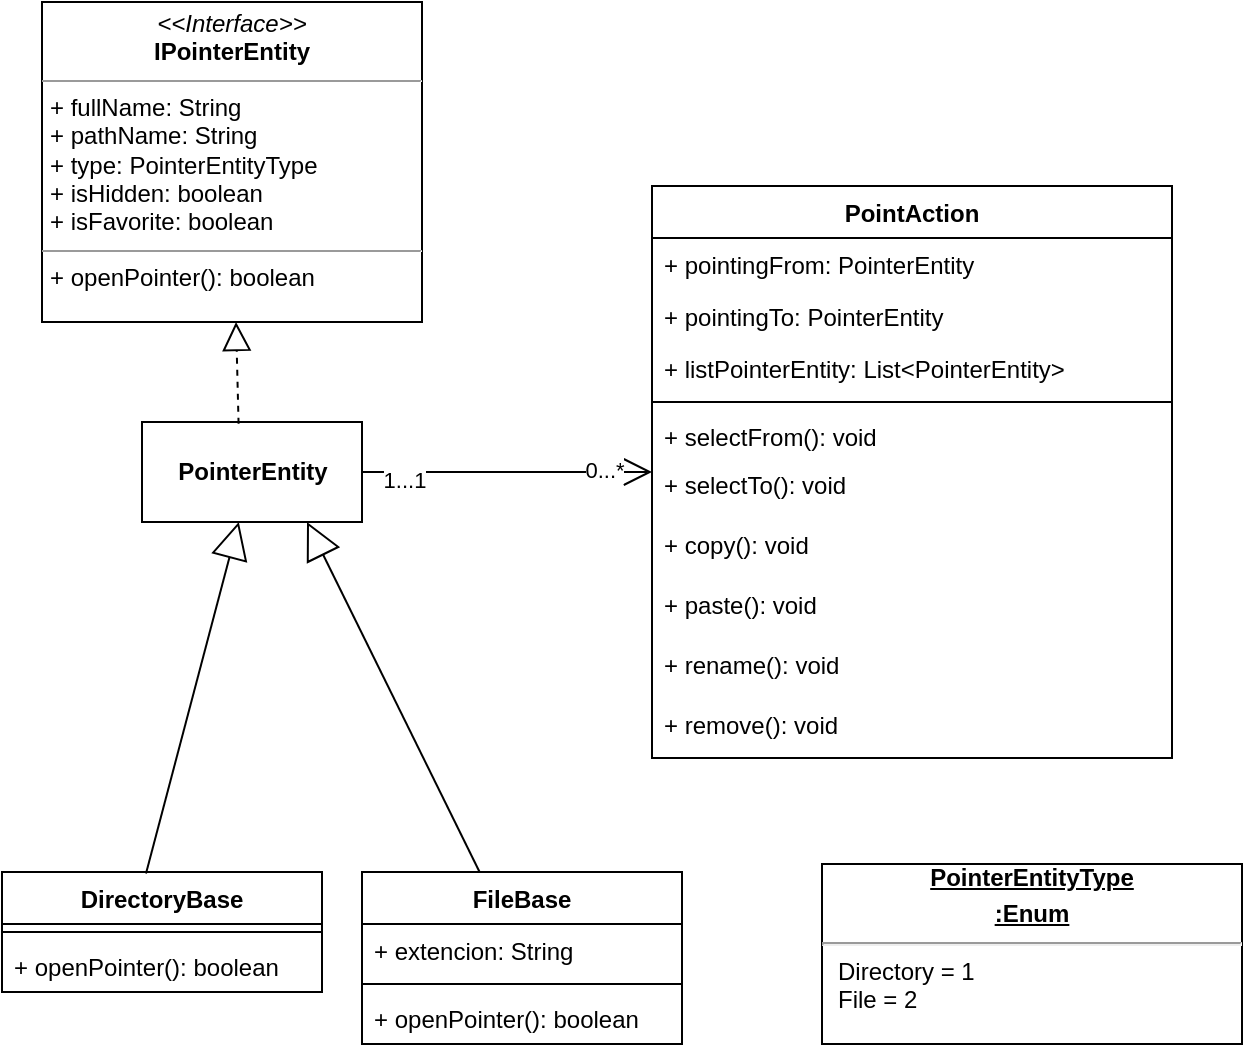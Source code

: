 <mxfile version="20.5.1" type="device"><diagram id="ghoBOOvRN7dqiKppAsmC" name="Página-1"><mxGraphModel dx="1185" dy="635" grid="1" gridSize="10" guides="1" tooltips="1" connect="1" arrows="1" fold="1" page="1" pageScale="1" pageWidth="1169" pageHeight="827" math="0" shadow="0"><root><mxCell id="0"/><mxCell id="1" parent="0"/><mxCell id="kDIGFq19UTQqUZZNTTbx-7" value="PointAction" style="swimlane;fontStyle=1;align=center;verticalAlign=top;childLayout=stackLayout;horizontal=1;startSize=26;horizontalStack=0;resizeParent=1;resizeParentMax=0;resizeLast=0;collapsible=1;marginBottom=0;" vertex="1" parent="1"><mxGeometry x="475" y="172" width="260" height="286" as="geometry"/></mxCell><mxCell id="kDIGFq19UTQqUZZNTTbx-8" value="+ pointingFrom: PointerEntity" style="text;strokeColor=none;fillColor=none;align=left;verticalAlign=top;spacingLeft=4;spacingRight=4;overflow=hidden;rotatable=0;points=[[0,0.5],[1,0.5]];portConstraint=eastwest;" vertex="1" parent="kDIGFq19UTQqUZZNTTbx-7"><mxGeometry y="26" width="260" height="26" as="geometry"/></mxCell><mxCell id="kDIGFq19UTQqUZZNTTbx-12" value="+ pointingTo: PointerEntity" style="text;strokeColor=none;fillColor=none;align=left;verticalAlign=top;spacingLeft=4;spacingRight=4;overflow=hidden;rotatable=0;points=[[0,0.5],[1,0.5]];portConstraint=eastwest;" vertex="1" parent="kDIGFq19UTQqUZZNTTbx-7"><mxGeometry y="52" width="260" height="26" as="geometry"/></mxCell><mxCell id="kDIGFq19UTQqUZZNTTbx-53" value="+ listPointerEntity: List&lt;PointerEntity&gt;" style="text;strokeColor=none;fillColor=none;align=left;verticalAlign=top;spacingLeft=4;spacingRight=4;overflow=hidden;rotatable=0;points=[[0,0.5],[1,0.5]];portConstraint=eastwest;" vertex="1" parent="kDIGFq19UTQqUZZNTTbx-7"><mxGeometry y="78" width="260" height="26" as="geometry"/></mxCell><mxCell id="kDIGFq19UTQqUZZNTTbx-9" value="" style="line;strokeWidth=1;fillColor=none;align=left;verticalAlign=middle;spacingTop=-1;spacingLeft=3;spacingRight=3;rotatable=0;labelPosition=right;points=[];portConstraint=eastwest;strokeColor=inherit;" vertex="1" parent="kDIGFq19UTQqUZZNTTbx-7"><mxGeometry y="104" width="260" height="8" as="geometry"/></mxCell><mxCell id="kDIGFq19UTQqUZZNTTbx-10" value="+ selectFrom(): void" style="text;strokeColor=none;fillColor=none;align=left;verticalAlign=top;spacingLeft=4;spacingRight=4;overflow=hidden;rotatable=0;points=[[0,0.5],[1,0.5]];portConstraint=eastwest;" vertex="1" parent="kDIGFq19UTQqUZZNTTbx-7"><mxGeometry y="112" width="260" height="24" as="geometry"/></mxCell><mxCell id="kDIGFq19UTQqUZZNTTbx-14" value="+ selectTo(): void" style="text;strokeColor=none;fillColor=none;align=left;verticalAlign=top;spacingLeft=4;spacingRight=4;overflow=hidden;rotatable=0;points=[[0,0.5],[1,0.5]];portConstraint=eastwest;" vertex="1" parent="kDIGFq19UTQqUZZNTTbx-7"><mxGeometry y="136" width="260" height="30" as="geometry"/></mxCell><mxCell id="kDIGFq19UTQqUZZNTTbx-15" value="+ copy(): void" style="text;strokeColor=none;fillColor=none;align=left;verticalAlign=top;spacingLeft=4;spacingRight=4;overflow=hidden;rotatable=0;points=[[0,0.5],[1,0.5]];portConstraint=eastwest;" vertex="1" parent="kDIGFq19UTQqUZZNTTbx-7"><mxGeometry y="166" width="260" height="30" as="geometry"/></mxCell><mxCell id="kDIGFq19UTQqUZZNTTbx-16" value="+ paste(): void" style="text;strokeColor=none;fillColor=none;align=left;verticalAlign=top;spacingLeft=4;spacingRight=4;overflow=hidden;rotatable=0;points=[[0,0.5],[1,0.5]];portConstraint=eastwest;" vertex="1" parent="kDIGFq19UTQqUZZNTTbx-7"><mxGeometry y="196" width="260" height="30" as="geometry"/></mxCell><mxCell id="kDIGFq19UTQqUZZNTTbx-17" value="+ rename(): void" style="text;strokeColor=none;fillColor=none;align=left;verticalAlign=top;spacingLeft=4;spacingRight=4;overflow=hidden;rotatable=0;points=[[0,0.5],[1,0.5]];portConstraint=eastwest;" vertex="1" parent="kDIGFq19UTQqUZZNTTbx-7"><mxGeometry y="226" width="260" height="30" as="geometry"/></mxCell><mxCell id="kDIGFq19UTQqUZZNTTbx-18" value="+ remove(): void" style="text;strokeColor=none;fillColor=none;align=left;verticalAlign=top;spacingLeft=4;spacingRight=4;overflow=hidden;rotatable=0;points=[[0,0.5],[1,0.5]];portConstraint=eastwest;" vertex="1" parent="kDIGFq19UTQqUZZNTTbx-7"><mxGeometry y="256" width="260" height="30" as="geometry"/></mxCell><mxCell id="kDIGFq19UTQqUZZNTTbx-19" value="&lt;div style=&quot;text-align: center;&quot;&gt;&lt;span style=&quot;background-color: initial;&quot;&gt;&lt;b&gt;&lt;u&gt;PointerEntityType&lt;/u&gt;&lt;/b&gt;&lt;/span&gt;&lt;/div&gt;&lt;p style=&quot;margin:0px;margin-top:4px;text-align:center;text-decoration:underline;&quot;&gt;&lt;b&gt;:Enum&lt;/b&gt;&lt;/p&gt;&lt;hr&gt;&lt;p style=&quot;margin:0px;margin-left:8px;&quot;&gt;Directory = 1&lt;br&gt;File = 2&lt;br&gt;&lt;/p&gt;" style="verticalAlign=top;align=left;overflow=fill;fontSize=12;fontFamily=Helvetica;html=1;" vertex="1" parent="1"><mxGeometry x="560" y="511" width="210" height="90" as="geometry"/></mxCell><mxCell id="kDIGFq19UTQqUZZNTTbx-20" value="DirectoryBase" style="swimlane;fontStyle=1;align=center;verticalAlign=top;childLayout=stackLayout;horizontal=1;startSize=26;horizontalStack=0;resizeParent=1;resizeParentMax=0;resizeLast=0;collapsible=1;marginBottom=0;" vertex="1" parent="1"><mxGeometry x="150" y="515" width="160" height="60" as="geometry"/></mxCell><mxCell id="kDIGFq19UTQqUZZNTTbx-22" value="" style="line;strokeWidth=1;fillColor=none;align=left;verticalAlign=middle;spacingTop=-1;spacingLeft=3;spacingRight=3;rotatable=0;labelPosition=right;points=[];portConstraint=eastwest;strokeColor=inherit;" vertex="1" parent="kDIGFq19UTQqUZZNTTbx-20"><mxGeometry y="26" width="160" height="8" as="geometry"/></mxCell><mxCell id="kDIGFq19UTQqUZZNTTbx-23" value="+ openPointer(): boolean" style="text;strokeColor=none;fillColor=none;align=left;verticalAlign=top;spacingLeft=4;spacingRight=4;overflow=hidden;rotatable=0;points=[[0,0.5],[1,0.5]];portConstraint=eastwest;" vertex="1" parent="kDIGFq19UTQqUZZNTTbx-20"><mxGeometry y="34" width="160" height="26" as="geometry"/></mxCell><mxCell id="kDIGFq19UTQqUZZNTTbx-28" value="FileBase" style="swimlane;fontStyle=1;align=center;verticalAlign=top;childLayout=stackLayout;horizontal=1;startSize=26;horizontalStack=0;resizeParent=1;resizeParentMax=0;resizeLast=0;collapsible=1;marginBottom=0;" vertex="1" parent="1"><mxGeometry x="330" y="515" width="160" height="86" as="geometry"/></mxCell><mxCell id="kDIGFq19UTQqUZZNTTbx-32" value="+ extencion: String" style="text;strokeColor=none;fillColor=none;align=left;verticalAlign=top;spacingLeft=4;spacingRight=4;overflow=hidden;rotatable=0;points=[[0,0.5],[1,0.5]];portConstraint=eastwest;" vertex="1" parent="kDIGFq19UTQqUZZNTTbx-28"><mxGeometry y="26" width="160" height="26" as="geometry"/></mxCell><mxCell id="kDIGFq19UTQqUZZNTTbx-30" value="" style="line;strokeWidth=1;fillColor=none;align=left;verticalAlign=middle;spacingTop=-1;spacingLeft=3;spacingRight=3;rotatable=0;labelPosition=right;points=[];portConstraint=eastwest;strokeColor=inherit;" vertex="1" parent="kDIGFq19UTQqUZZNTTbx-28"><mxGeometry y="52" width="160" height="8" as="geometry"/></mxCell><mxCell id="kDIGFq19UTQqUZZNTTbx-31" value="+ openPointer(): boolean" style="text;strokeColor=none;fillColor=none;align=left;verticalAlign=top;spacingLeft=4;spacingRight=4;overflow=hidden;rotatable=0;points=[[0,0.5],[1,0.5]];portConstraint=eastwest;" vertex="1" parent="kDIGFq19UTQqUZZNTTbx-28"><mxGeometry y="60" width="160" height="26" as="geometry"/></mxCell><mxCell id="kDIGFq19UTQqUZZNTTbx-33" value="" style="endArrow=block;endSize=16;endFill=0;html=1;rounded=0;exitX=0.45;exitY=0.012;exitDx=0;exitDy=0;exitPerimeter=0;" edge="1" parent="1" source="kDIGFq19UTQqUZZNTTbx-20" target="kDIGFq19UTQqUZZNTTbx-50"><mxGeometry width="160" relative="1" as="geometry"><mxPoint x="440" y="380" as="sourcePoint"/><mxPoint x="269.816" y="248" as="targetPoint"/></mxGeometry></mxCell><mxCell id="kDIGFq19UTQqUZZNTTbx-46" value="" style="endArrow=open;endFill=1;endSize=12;html=1;rounded=0;exitX=1;exitY=0.5;exitDx=0;exitDy=0;" edge="1" parent="1" source="kDIGFq19UTQqUZZNTTbx-50" target="kDIGFq19UTQqUZZNTTbx-7"><mxGeometry width="160" relative="1" as="geometry"><mxPoint x="370" y="170" as="sourcePoint"/><mxPoint x="480" y="40" as="targetPoint"/></mxGeometry></mxCell><mxCell id="kDIGFq19UTQqUZZNTTbx-47" value="1...1" style="edgeLabel;html=1;align=center;verticalAlign=middle;resizable=0;points=[];" vertex="1" connectable="0" parent="kDIGFq19UTQqUZZNTTbx-46"><mxGeometry x="-0.72" y="-4" relative="1" as="geometry"><mxPoint as="offset"/></mxGeometry></mxCell><mxCell id="kDIGFq19UTQqUZZNTTbx-48" value="0...*" style="edgeLabel;html=1;align=center;verticalAlign=middle;resizable=0;points=[];" vertex="1" connectable="0" parent="kDIGFq19UTQqUZZNTTbx-46"><mxGeometry x="0.66" y="1" relative="1" as="geometry"><mxPoint as="offset"/></mxGeometry></mxCell><mxCell id="kDIGFq19UTQqUZZNTTbx-49" value="&lt;p style=&quot;margin:0px;margin-top:4px;text-align:center;&quot;&gt;&lt;i&gt;&amp;lt;&amp;lt;Interface&amp;gt;&amp;gt;&lt;/i&gt;&lt;br&gt;&lt;span style=&quot;font-weight: 700;&quot;&gt;IPointerEntity&lt;/span&gt;&lt;br&gt;&lt;/p&gt;&lt;hr size=&quot;1&quot;&gt;&lt;p style=&quot;margin:0px;margin-left:4px;&quot;&gt;+ fullName: String&lt;br&gt;+ pathName: String&lt;/p&gt;&lt;p style=&quot;margin:0px;margin-left:4px;&quot;&gt;+ type: PointerEntityType&lt;/p&gt;&lt;p style=&quot;margin:0px;margin-left:4px;&quot;&gt;+ isHidden: boolean&lt;/p&gt;&lt;p style=&quot;margin:0px;margin-left:4px;&quot;&gt;+ isFavorite: boolean&amp;nbsp;&lt;/p&gt;&lt;hr size=&quot;1&quot;&gt;&lt;p style=&quot;margin:0px;margin-left:4px;&quot;&gt;+ openPointer(): boolean&lt;br&gt;&lt;/p&gt;" style="verticalAlign=top;align=left;overflow=fill;fontSize=12;fontFamily=Helvetica;html=1;" vertex="1" parent="1"><mxGeometry x="170" y="80" width="190" height="160" as="geometry"/></mxCell><mxCell id="kDIGFq19UTQqUZZNTTbx-50" value="&lt;span style=&quot;font-weight: 700;&quot;&gt;PointerEntity&lt;/span&gt;" style="html=1;" vertex="1" parent="1"><mxGeometry x="220" y="290" width="110" height="50" as="geometry"/></mxCell><mxCell id="kDIGFq19UTQqUZZNTTbx-52" value="" style="endArrow=block;dashed=1;endFill=0;endSize=12;html=1;rounded=0;exitX=0.439;exitY=0.017;exitDx=0;exitDy=0;exitPerimeter=0;" edge="1" parent="1" source="kDIGFq19UTQqUZZNTTbx-50" target="kDIGFq19UTQqUZZNTTbx-49"><mxGeometry width="160" relative="1" as="geometry"><mxPoint x="390" y="410" as="sourcePoint"/><mxPoint x="550" y="410" as="targetPoint"/></mxGeometry></mxCell><mxCell id="kDIGFq19UTQqUZZNTTbx-54" value="" style="endArrow=block;endSize=16;endFill=0;html=1;rounded=0;entryX=0.75;entryY=1;entryDx=0;entryDy=0;" edge="1" parent="1" source="kDIGFq19UTQqUZZNTTbx-28" target="kDIGFq19UTQqUZZNTTbx-50"><mxGeometry width="160" relative="1" as="geometry"><mxPoint x="232.0" y="525.72" as="sourcePoint"/><mxPoint x="278.399" y="350" as="targetPoint"/></mxGeometry></mxCell></root></mxGraphModel></diagram></mxfile>